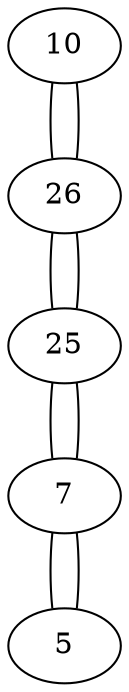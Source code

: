 graph {
	10 [label=10]
	10 -- 26
	26 [label=26]
	26 -- 10
	26 -- 25
	25 [label=25]
	25 -- 26
	25 -- 7
	7 [label=7]
	7 -- 25
	7 -- 5
	5 [label=5]
	5 -- 7
}
